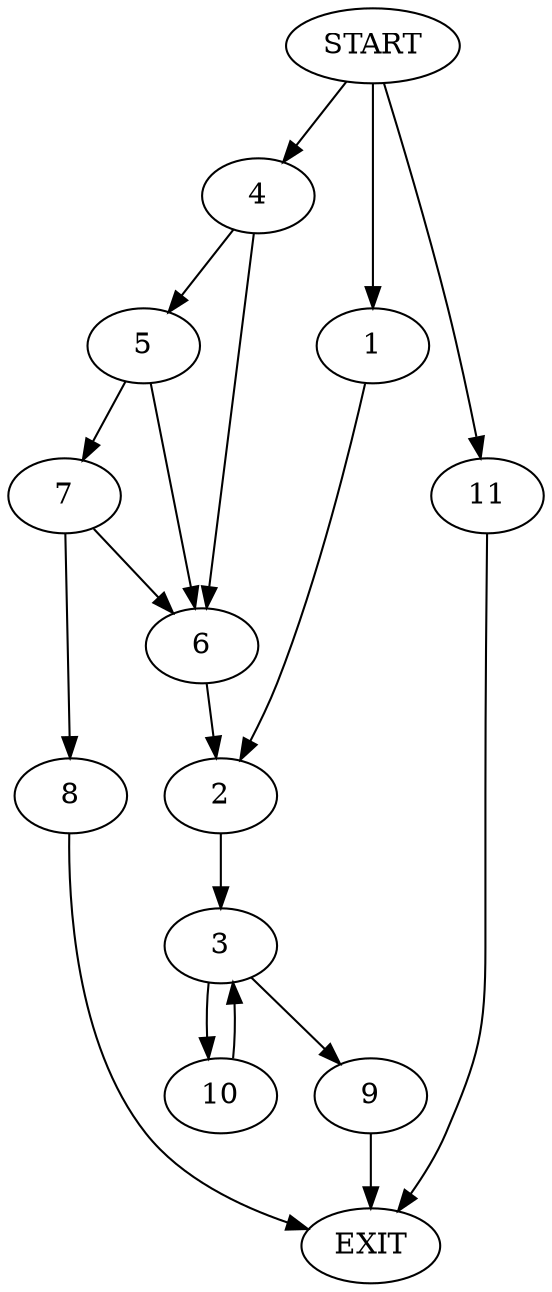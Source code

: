 digraph {
0 [label="START"]
12 [label="EXIT"]
0 -> 1
1 -> 2
2 -> 3
0 -> 4
4 -> 5
4 -> 6
6 -> 2
5 -> 7
5 -> 6
7 -> 6
7 -> 8
8 -> 12
3 -> 9
3 -> 10
9 -> 12
10 -> 3
0 -> 11
11 -> 12
}

